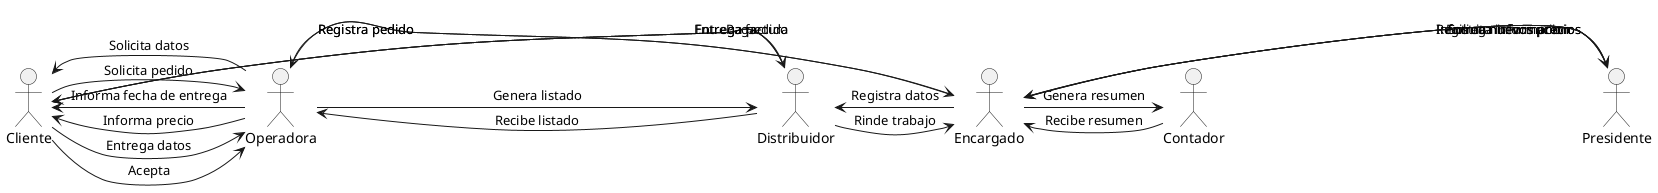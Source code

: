 @startuml Colaboraciones
    allow_mixing
    actor Cliente
    actor Operadora
    actor Distribuidor
    actor Encargado
    actor Contador
    actor Presidente
    Cliente -> Operadora : Solicita pedido
    Operadora -> Cliente : Solicita datos
    Cliente -> Operadora : Entrega datos
    Operadora -> Cliente : Informa precio
    Cliente -> Operadora : Acepta
    Operadora -> Encargado : Registra pedido
    Encargado -> Operadora : Registra pedido
    Operadora -> Cliente : Informa fecha de entrega
    Operadora -> Distribuidor : Genera listado
    Distribuidor -> Operadora : Recibe listado
    Distribuidor -> Cliente : Entrega pedido
    Cliente -> Distribuidor : Paga
    Distribuidor -> Cliente : Entrega factura
    Distribuidor -> Encargado : Rinde trabajo
    Encargado -> Distribuidor : Registra datos
    Encargado -> Contador : Genera resumen
    Contador -> Encargado : Recibe resumen
    Presidente -> Encargado : Informa nuevos precios
    Encargado -> Presidente : Registra nuevos precios
    Presidente -> Encargado : Solicita informacion
    Encargado -> Presidente : Entrega informacion
@enduml